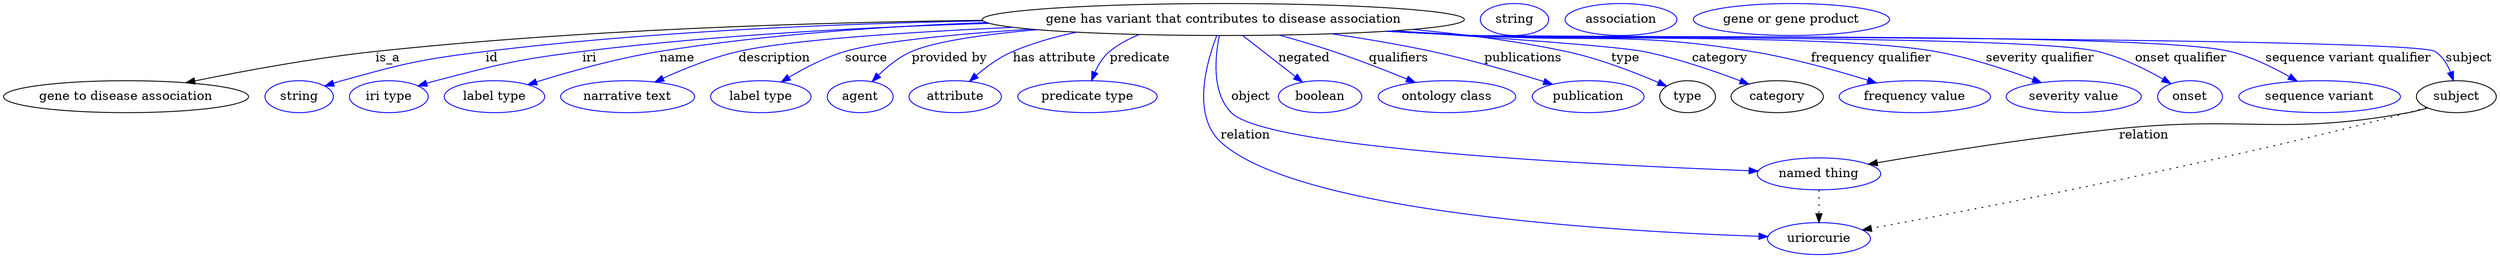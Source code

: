 digraph {
	graph [bb="0,0,2803.6,283"];
	node [label="\N"];
	"gene has variant that contributes to disease association"	 [height=0.5,
		label="gene has variant that contributes to disease association",
		pos="1372.8,265",
		width=7.5466];
	"gene to disease association"	 [height=0.5,
		pos="137.79,178",
		width=3.8274];
	"gene has variant that contributes to disease association" -> "gene to disease association"	 [label=is_a,
		lp="431.79,221.5",
		pos="e,207.58,193.57 1114.3,259.4 878.43,253.53 547.52,243.19 417.79,229 349.67,221.55 273.19,207.21 217.4,195.62"];
	id	 [color=blue,
		height=0.5,
		label=string,
		pos="331.79,178",
		width=1.0652];
	"gene has variant that contributes to disease association" -> id	 [color=blue,
		label=id,
		lp="548.79,221.5",
		pos="e,360.99,189.79 1119.9,258.42 917.22,252.33 649.51,242.22 541.79,229 468.86,220.05 450.41,216.3 379.79,196 376.8,195.14 373.74,194.18 \
370.68,193.17",
		style=solid];
	iri	 [color=blue,
		height=0.5,
		label="iri type",
		pos="432.79,178",
		width=1.2277];
	"gene has variant that contributes to disease association" -> iri	 [color=blue,
		label=iri,
		lp="657.79,221.5",
		pos="e,465.95,189.99 1130.7,256.81 957.49,250.21 739.66,240.22 649.79,229 576.01,219.79 557.58,215.33 485.79,196 482.45,195.1 479.02,\
194.1 475.58,193.05",
		style=solid];
	name	 [color=blue,
		height=0.5,
		label="label type",
		pos="551.79,178",
		width=1.5707];
	"gene has variant that contributes to disease association" -> name	 [color=blue,
		label=name,
		lp="755.79,221.5",
		pos="e,590.37,191.3 1131.5,256.7 983.95,250.58 809.83,241.21 735.79,229 689,221.29 637.05,206.27 600.31,194.52",
		style=solid];
	description	 [color=blue,
		height=0.5,
		label="narrative text",
		pos="701.79,178",
		width=2.0943];
	"gene has variant that contributes to disease association" -> description	 [color=blue,
		label=description,
		lp="865.79,221.5",
		pos="e,733.2,194.4 1130.4,256.81 1011.7,251.23 882.12,242.38 824.79,229 796.3,222.35 765.91,209.81 742.47,198.83",
		style=solid];
	source	 [color=blue,
		height=0.5,
		label="label type",
		pos="851.79,178",
		width=1.5707];
	"gene has variant that contributes to disease association" -> source	 [color=blue,
		label=source,
		lp="970.29,221.5",
		pos="e,875.7,194.59 1151.1,254.55 1068.2,248.91 984.72,240.64 945.79,229 924.13,222.52 901.8,210.67 884.35,200.02",
		style=solid];
	"provided by"	 [color=blue,
		height=0.5,
		label=agent,
		pos="963.79,178",
		width=1.0291];
	"gene has variant that contributes to disease association" -> "provided by"	 [color=blue,
		label="provided by",
		lp="1064.3,221.5",
		pos="e,977.67,194.8 1159.8,253.75 1101.9,248.35 1048,240.46 1021.8,229 1007.9,222.93 994.94,212.26 984.82,202.24",
		style=solid];
	"has attribute"	 [color=blue,
		height=0.5,
		label=attribute,
		pos="1070.8,178",
		width=1.4443];
	"gene has variant that contributes to disease association" -> "has attribute"	 [color=blue,
		label="has attribute",
		lp="1181.8,221.5",
		pos="e,1087.3,195.27 1230.4,249.61 1190.4,243.94 1153,236.94 1134.8,229 1120.2,222.64 1106.2,212.11 1095,202.25",
		style=solid];
	predicate	 [color=blue,
		height=0.5,
		label="predicate type",
		pos="1219.8,178",
		width=2.1845];
	"gene has variant that contributes to disease association" -> predicate	 [color=blue,
		label=predicate,
		lp="1278.3,221.5",
		pos="e,1224.3,196.44 1290.8,247.83 1270.3,242.28 1251.8,235.79 1243.8,229 1236.7,223.01 1231.6,214.45 1227.9,206.06",
		style=solid];
	object	 [color=blue,
		height=0.5,
		label="named thing",
		pos="2042.8,91",
		width=1.9318];
	"gene has variant that contributes to disease association" -> object	 [color=blue,
		label=object,
		lp="1404.3,178",
		pos="e,1973.6,93.32 1368.2,246.98 1363.4,223.53 1359.4,182.85 1381.8,160 1421.9,119.17 1796.6,100.19 1963.4,93.71",
		style=solid];
	relation	 [color=blue,
		height=0.5,
		label=uriorcurie,
		pos="2042.8,18",
		width=1.6068];
	"gene has variant that contributes to disease association" -> relation	 [color=blue,
		label=relation,
		lp="1397.8,134.5",
		pos="e,1985,19.407 1365.1,246.96 1353.7,217.04 1336.9,157.44 1369.8,127 1457,46.245 1821.8,25.109 1974.8,19.752",
		style=solid];
	negated	 [color=blue,
		height=0.5,
		label=boolean,
		pos="1482.8,178",
		width=1.2999];
	"gene has variant that contributes to disease association" -> negated	 [color=blue,
		label=negated,
		lp="1463.8,221.5",
		pos="e,1462.3,194.24 1395.6,246.97 1412.6,233.51 1436,215.01 1454.3,200.56",
		style=solid];
	qualifiers	 [color=blue,
		height=0.5,
		label="ontology class",
		pos="1624.8,178",
		width=2.1484];
	"gene has variant that contributes to disease association" -> qualifiers	 [color=blue,
		label=qualifiers,
		lp="1570.8,221.5",
		pos="e,1587.6,193.91 1437.5,247.49 1456.7,241.95 1477.7,235.55 1496.8,229 1524.2,219.6 1554.2,207.7 1578.3,197.76",
		style=solid];
	publications	 [color=blue,
		height=0.5,
		label=publication,
		pos="1782.8,178",
		width=1.7512];
	"gene has variant that contributes to disease association" -> publications	 [color=blue,
		label=publications,
		lp="1710.8,221.5",
		pos="e,1741.7,191.73 1498.6,248.99 1534.4,243.58 1573.3,236.87 1608.8,229 1650.7,219.69 1697.4,205.81 1731.9,194.88",
		style=solid];
	type	 [height=0.5,
		pos="1894.8,178",
		width=0.86659];
	"gene has variant that contributes to disease association" -> type	 [color=blue,
		label=type,
		lp="1824.8,221.5",
		pos="e,1870.4,189.65 1558.6,251.85 1637.8,245.38 1720.6,237.22 1758.8,229 1794.8,221.25 1834,205.74 1861,193.85",
		style=solid];
	category	 [height=0.5,
		pos="1995.8,178",
		width=1.4443];
	"gene has variant that contributes to disease association" -> category	 [color=blue,
		label=category,
		lp="1931.8,221.5",
		pos="e,1962.6,191.9 1567.7,252.43 1685.2,244.44 1817.3,234.59 1844.8,229 1882.2,221.38 1923.1,207.17 1952.9,195.68",
		style=solid];
	"frequency qualifier"	 [color=blue,
		height=0.5,
		label="frequency value",
		pos="2150.8,178",
		width=2.3651];
	"gene has variant that contributes to disease association" -> "frequency qualifier"	 [color=blue,
		label="frequency qualifier",
		lp="2103.3,221.5",
		pos="e,2105.9,193.42 1567,252.39 1596.1,250.55 1625.7,248.7 1653.8,247 1793.3,238.53 1829.9,251.89 1967.8,229 2011.7,221.72 2060.1,207.96 \
2096.1,196.57",
		style=solid];
	"severity qualifier"	 [color=blue,
		height=0.5,
		label="severity value",
		pos="2329.8,178",
		width=2.1123];
	"gene has variant that contributes to disease association" -> "severity qualifier"	 [color=blue,
		label="severity qualifier",
		lp="2294.3,221.5",
		pos="e,2292.3,193.77 1562.4,252.09 1593,250.23 1624.2,248.46 1653.8,247 1769.7,241.29 2061.5,249.45 2175.8,229 2212.7,222.39 2252.8,208.87 \
2282.9,197.41",
		style=solid];
	"onset qualifier"	 [color=blue,
		height=0.5,
		label=onset,
		pos="2459.8,178",
		width=1.011];
	"gene has variant that contributes to disease association" -> "onset qualifier"	 [color=blue,
		label="onset qualifier",
		lp="2449.8,221.5",
		pos="e,2438.3,192.56 1560.5,251.97 1591.7,250.1 1623.6,248.35 1653.8,247 1732.2,243.49 2283.7,248.3 2359.8,229 2384.7,222.67 2410.6,209.29 \
2429.7,197.83",
		style=solid];
	"sequence variant qualifier"	 [color=blue,
		height=0.5,
		label="sequence variant",
		pos="2604.8,178",
		width=2.5276];
	"gene has variant that contributes to disease association" -> "sequence variant qualifier"	 [color=blue,
		label="sequence variant qualifier",
		lp="2636.8,221.5",
		pos="e,2579.2,195.32 1559.8,251.9 1591.2,250.02 1623.4,248.29 1653.8,247 1748.4,242.97 2414,252.28 2505.8,229 2528.7,223.2 2552.2,211.34 \
2570.6,200.52",
		style=solid];
	subject	 [height=0.5,
		pos="2758.8,178",
		width=1.2457];
	"gene has variant that contributes to disease association" -> subject	 [color=blue,
		label=subject,
		lp="2774.3,221.5",
		pos="e,2755.3,196.1 1558.6,251.85 1590.4,249.96 1623,248.24 1653.8,247 1683.8,245.79 2709.6,245.3 2734.8,229 2743.1,223.66 2748.5,214.64 \
2752.1,205.65",
		style=solid];
	object -> relation	 [pos="e,2042.8,36.09 2042.8,72.955 2042.8,64.883 2042.8,55.176 2042.8,46.182",
		style=dotted];
	association_type	 [color=blue,
		height=0.5,
		label=string,
		pos="1700.8,265",
		width=1.0652];
	association_category	 [color=blue,
		height=0.5,
		label=association,
		pos="1819.8,265",
		width=1.7512];
	subject -> object	 [label=relation,
		lp="2407.8,134.5",
		pos="e,2099.8,101.32 2726,165.54 2719.1,163.34 2711.8,161.33 2704.8,160 2562.7,132.89 2523.7,156.84 2379.8,142 2285.7,132.3 2177.8,114.84 \
2109.9,103.08"];
	subject -> relation	 [pos="e,2093.5,26.897 2725,166.09 2718.3,163.93 2711.4,161.8 2704.8,160 2485.8,100.21 2220.5,49.819 2103.3,28.671",
		style=dotted];
	"gene has variant that contributes to disease association_subject"	 [color=blue,
		height=0.5,
		label="gene or gene product",
		pos="2011.8,265",
		width=3.0692];
}
